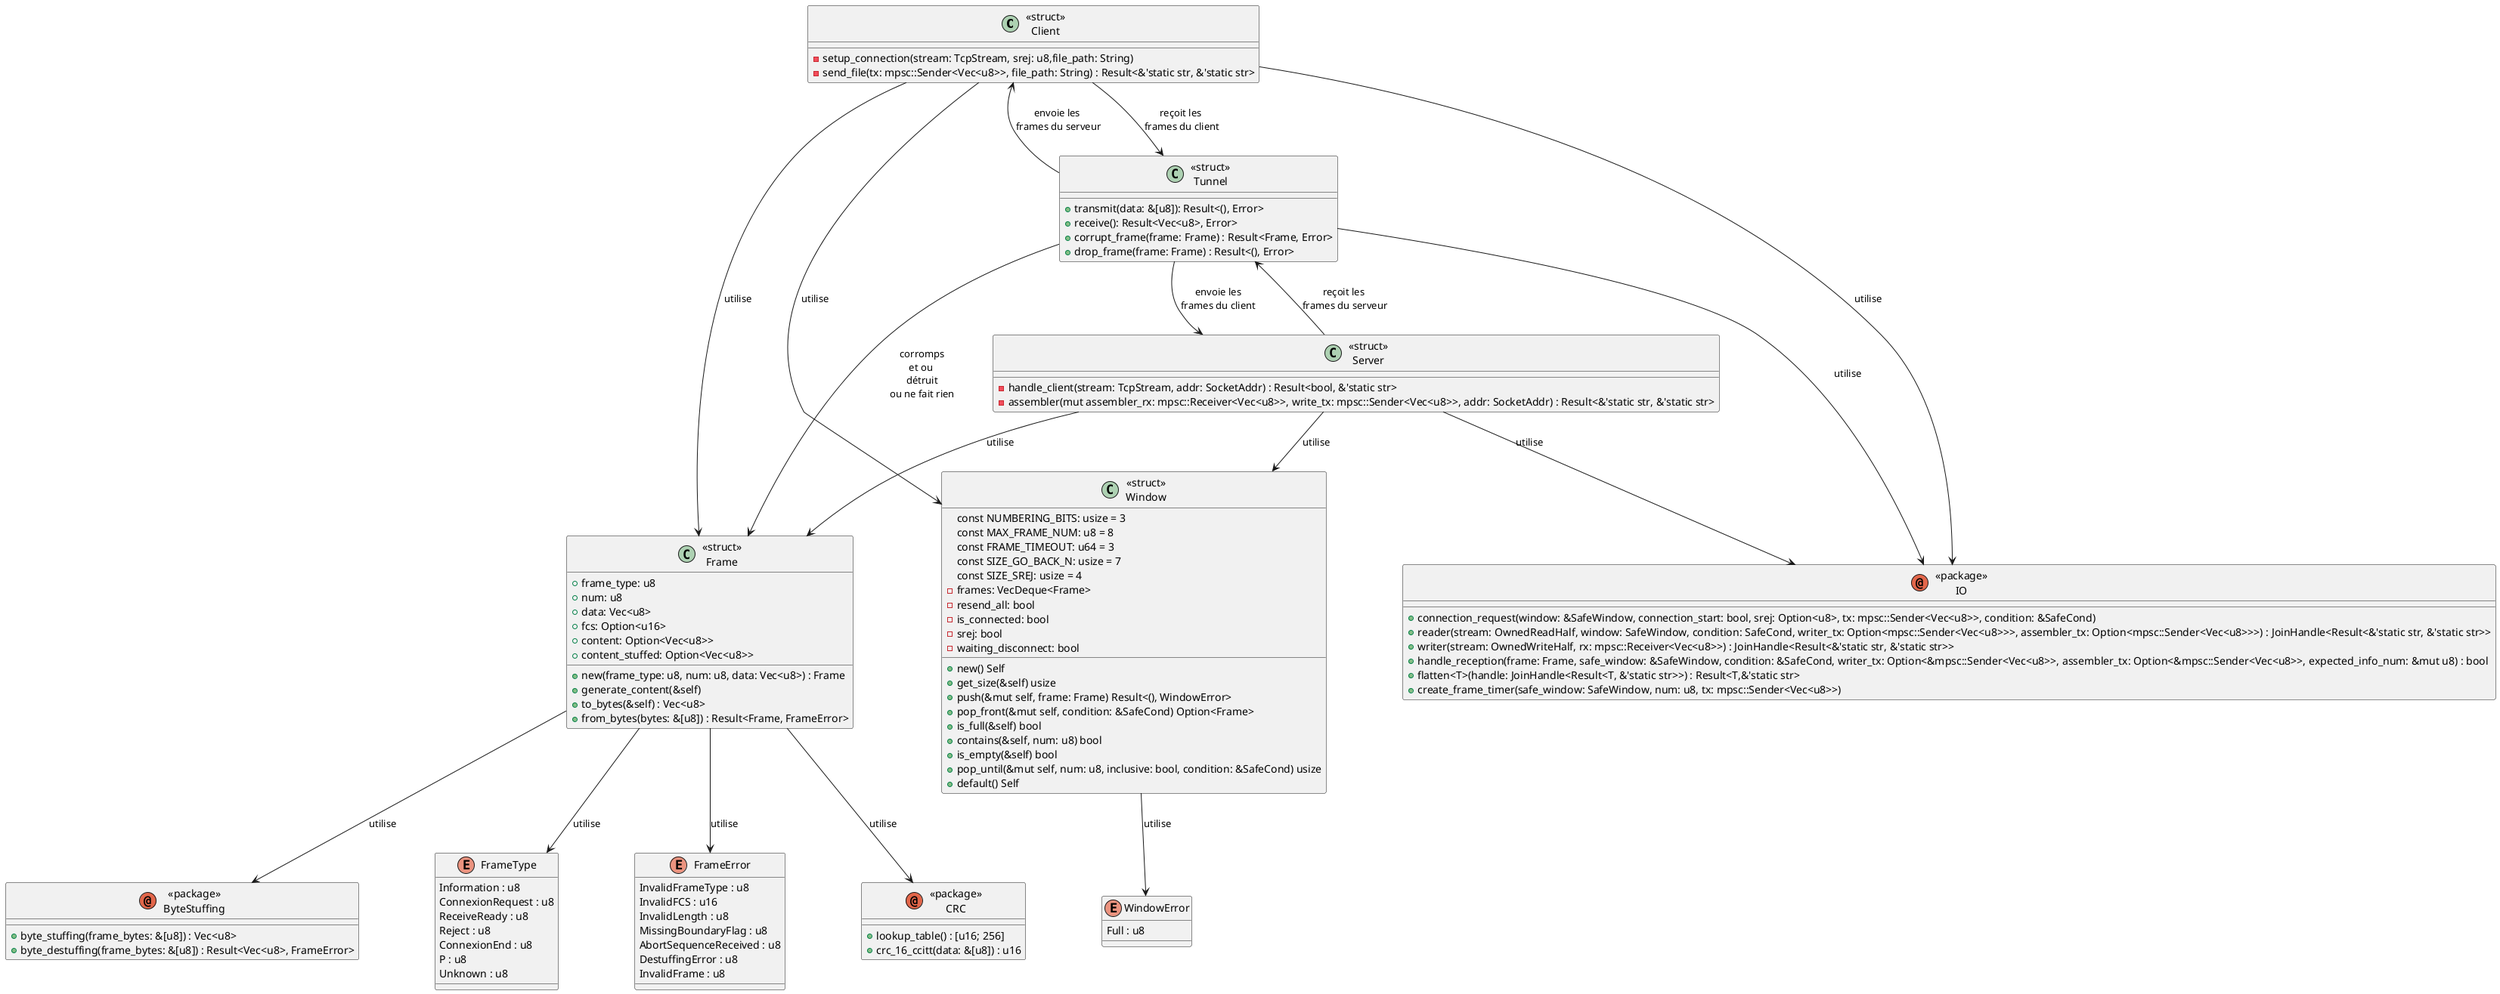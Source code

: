 @startuml
'skinparam linetype polyline
skinparam nodesep 100

class  "<<struct>>\nClient" as Client{
  - setup_connection(stream: TcpStream, srej: u8,file_path: String) 
  - send_file(tx: mpsc::Sender<Vec<u8>>, file_path: String) : Result<&'static str, &'static str>
}

class  "<<struct>>\nServer" as Server{
  - handle_client(stream: TcpStream, addr: SocketAddr) : Result<bool, &'static str>
  - assembler(mut assembler_rx: mpsc::Receiver<Vec<u8>>, write_tx: mpsc::Sender<Vec<u8>>, addr: SocketAddr) : Result<&'static str, &'static str>
}

  class "<<struct>>\nTunnel" as Tunnel {
  + transmit(data: &[u8]): Result<(), Error>
  + receive(): Result<Vec<u8>, Error>
  + corrupt_frame(frame: Frame) : Result<Frame, Error>
  + drop_frame(frame: Frame) : Result<(), Error>
}

enum FrameType {
  Information : u8
  ConnexionRequest : u8
  ReceiveReady : u8
  Reject : u8
  ConnexionEnd : u8
  P : u8
  Unknown : u8
}

enum FrameError {
  InvalidFrameType : u8
  InvalidFCS : u16
  InvalidLength : u8
  MissingBoundaryFlag : u8
  AbortSequenceReceived : u8
  DestuffingError : u8
  InvalidFrame : u8
}

  class "<<struct>>\nFrame" as Frame {
  + frame_type: u8
  + num: u8
  + data: Vec<u8>
  + fcs: Option<u16>
  + content: Option<Vec<u8>>
  + content_stuffed: Option<Vec<u8>>

  + new(frame_type: u8, num: u8, data: Vec<u8>) : Frame
  + generate_content(&self)
  + to_bytes(&self) : Vec<u8>
  + from_bytes(bytes: &[u8]) : Result<Frame, FrameError>
}

class "<<struct>>\nWindow" as Window {
  const NUMBERING_BITS: usize = 3
  const MAX_FRAME_NUM: u8 = 8
  const FRAME_TIMEOUT: u64 = 3
  const SIZE_GO_BACK_N: usize = 7
  const SIZE_SREJ: usize = 4
  - frames: VecDeque<Frame>
  - resend_all: bool
  - is_connected: bool
  - srej: bool
  - waiting_disconnect: bool
  + new() Self
  + get_size(&self) usize
  + push(&mut self, frame: Frame) Result<(), WindowError>
  + pop_front(&mut self, condition: &SafeCond) Option<Frame>
  + is_full(&self) bool
  + contains(&self, num: u8) bool
  + is_empty(&self) bool
  + pop_until(&mut self, num: u8, inclusive: bool, condition: &SafeCond) usize
  + default() Self
}

enum WindowError {
  Full : u8
  }




  annotation "<<package>>\nCRC" as CRC {
    + lookup_table() : [u16; 256]
    + crc_16_ccitt(data: &[u8]) : u16
  }

  annotation "<<package>>\nIO" as IO {
    + connection_request(window: &SafeWindow, connection_start: bool, srej: Option<u8>, tx: mpsc::Sender<Vec<u8>>, condition: &SafeCond)
    + reader(stream: OwnedReadHalf, window: SafeWindow, condition: SafeCond, writer_tx: Option<mpsc::Sender<Vec<u8>>>, assembler_tx: Option<mpsc::Sender<Vec<u8>>>) : JoinHandle<Result<&'static str, &'static str>>
    + writer(stream: OwnedWriteHalf, rx: mpsc::Receiver<Vec<u8>>) : JoinHandle<Result<&'static str, &'static str>>
    + handle_reception(frame: Frame, safe_window: &SafeWindow, condition: &SafeCond, writer_tx: Option<&mpsc::Sender<Vec<u8>>, assembler_tx: Option<&mpsc::Sender<Vec<u8>>, expected_info_num: &mut u8) : bool
    + flatten<T>(handle: JoinHandle<Result<T, &'static str>>) : Result<T,&'static str> 
    + create_frame_timer(safe_window: SafeWindow, num: u8, tx: mpsc::Sender<Vec<u8>>)
    }


annotation "<<package>>\nByteStuffing" as ByteStuffing {
    + byte_stuffing(frame_bytes: &[u8]) : Vec<u8>
    + byte_destuffing(frame_bytes: &[u8]) : Result<Vec<u8>, FrameError>
  }




Client --> Tunnel : "reçoit les \nframes du client"
Tunnel --> Client : "envoie les \nframes du serveur"
Server --> Tunnel : "reçoit les \nframes du serveur" 
Tunnel --> Server : "envoie les \nframes du client "

Frame --> FrameType : utilise
Frame --> FrameError : utilise

Client --> Frame : utilise
Server --> Frame : utilise
Client --> Window : utilise
Server --> Window : utilise

Window --> WindowError : utilise

Frame --> CRC : utilise
Frame --> ByteStuffing : utilise


Tunnel --> Frame : "corromps\net ou \ndétruit\nou ne fait rien"
'Tunnel -l> Frame : "corromps et ou détruit ou ne fait rien"



Tunnel --> IO : utilise 
Client --> IO : utilise 
Server --> IO : utilise

/'
Utils --|> ByteStuffing : contient
Utils --|> CRC : contient
Utils --|> IO : contient
Utils --|> Frame : contient
Utils --|> Window : contient
'/

@enduml


